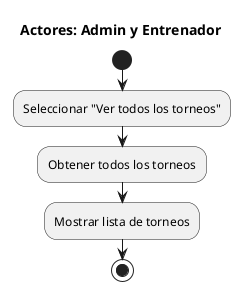 @startuml
title Actores: Admin y Entrenador
start
:Seleccionar "Ver todos los torneos";
:Obtener todos los torneos;
:Mostrar lista de torneos;
stop
@enduml